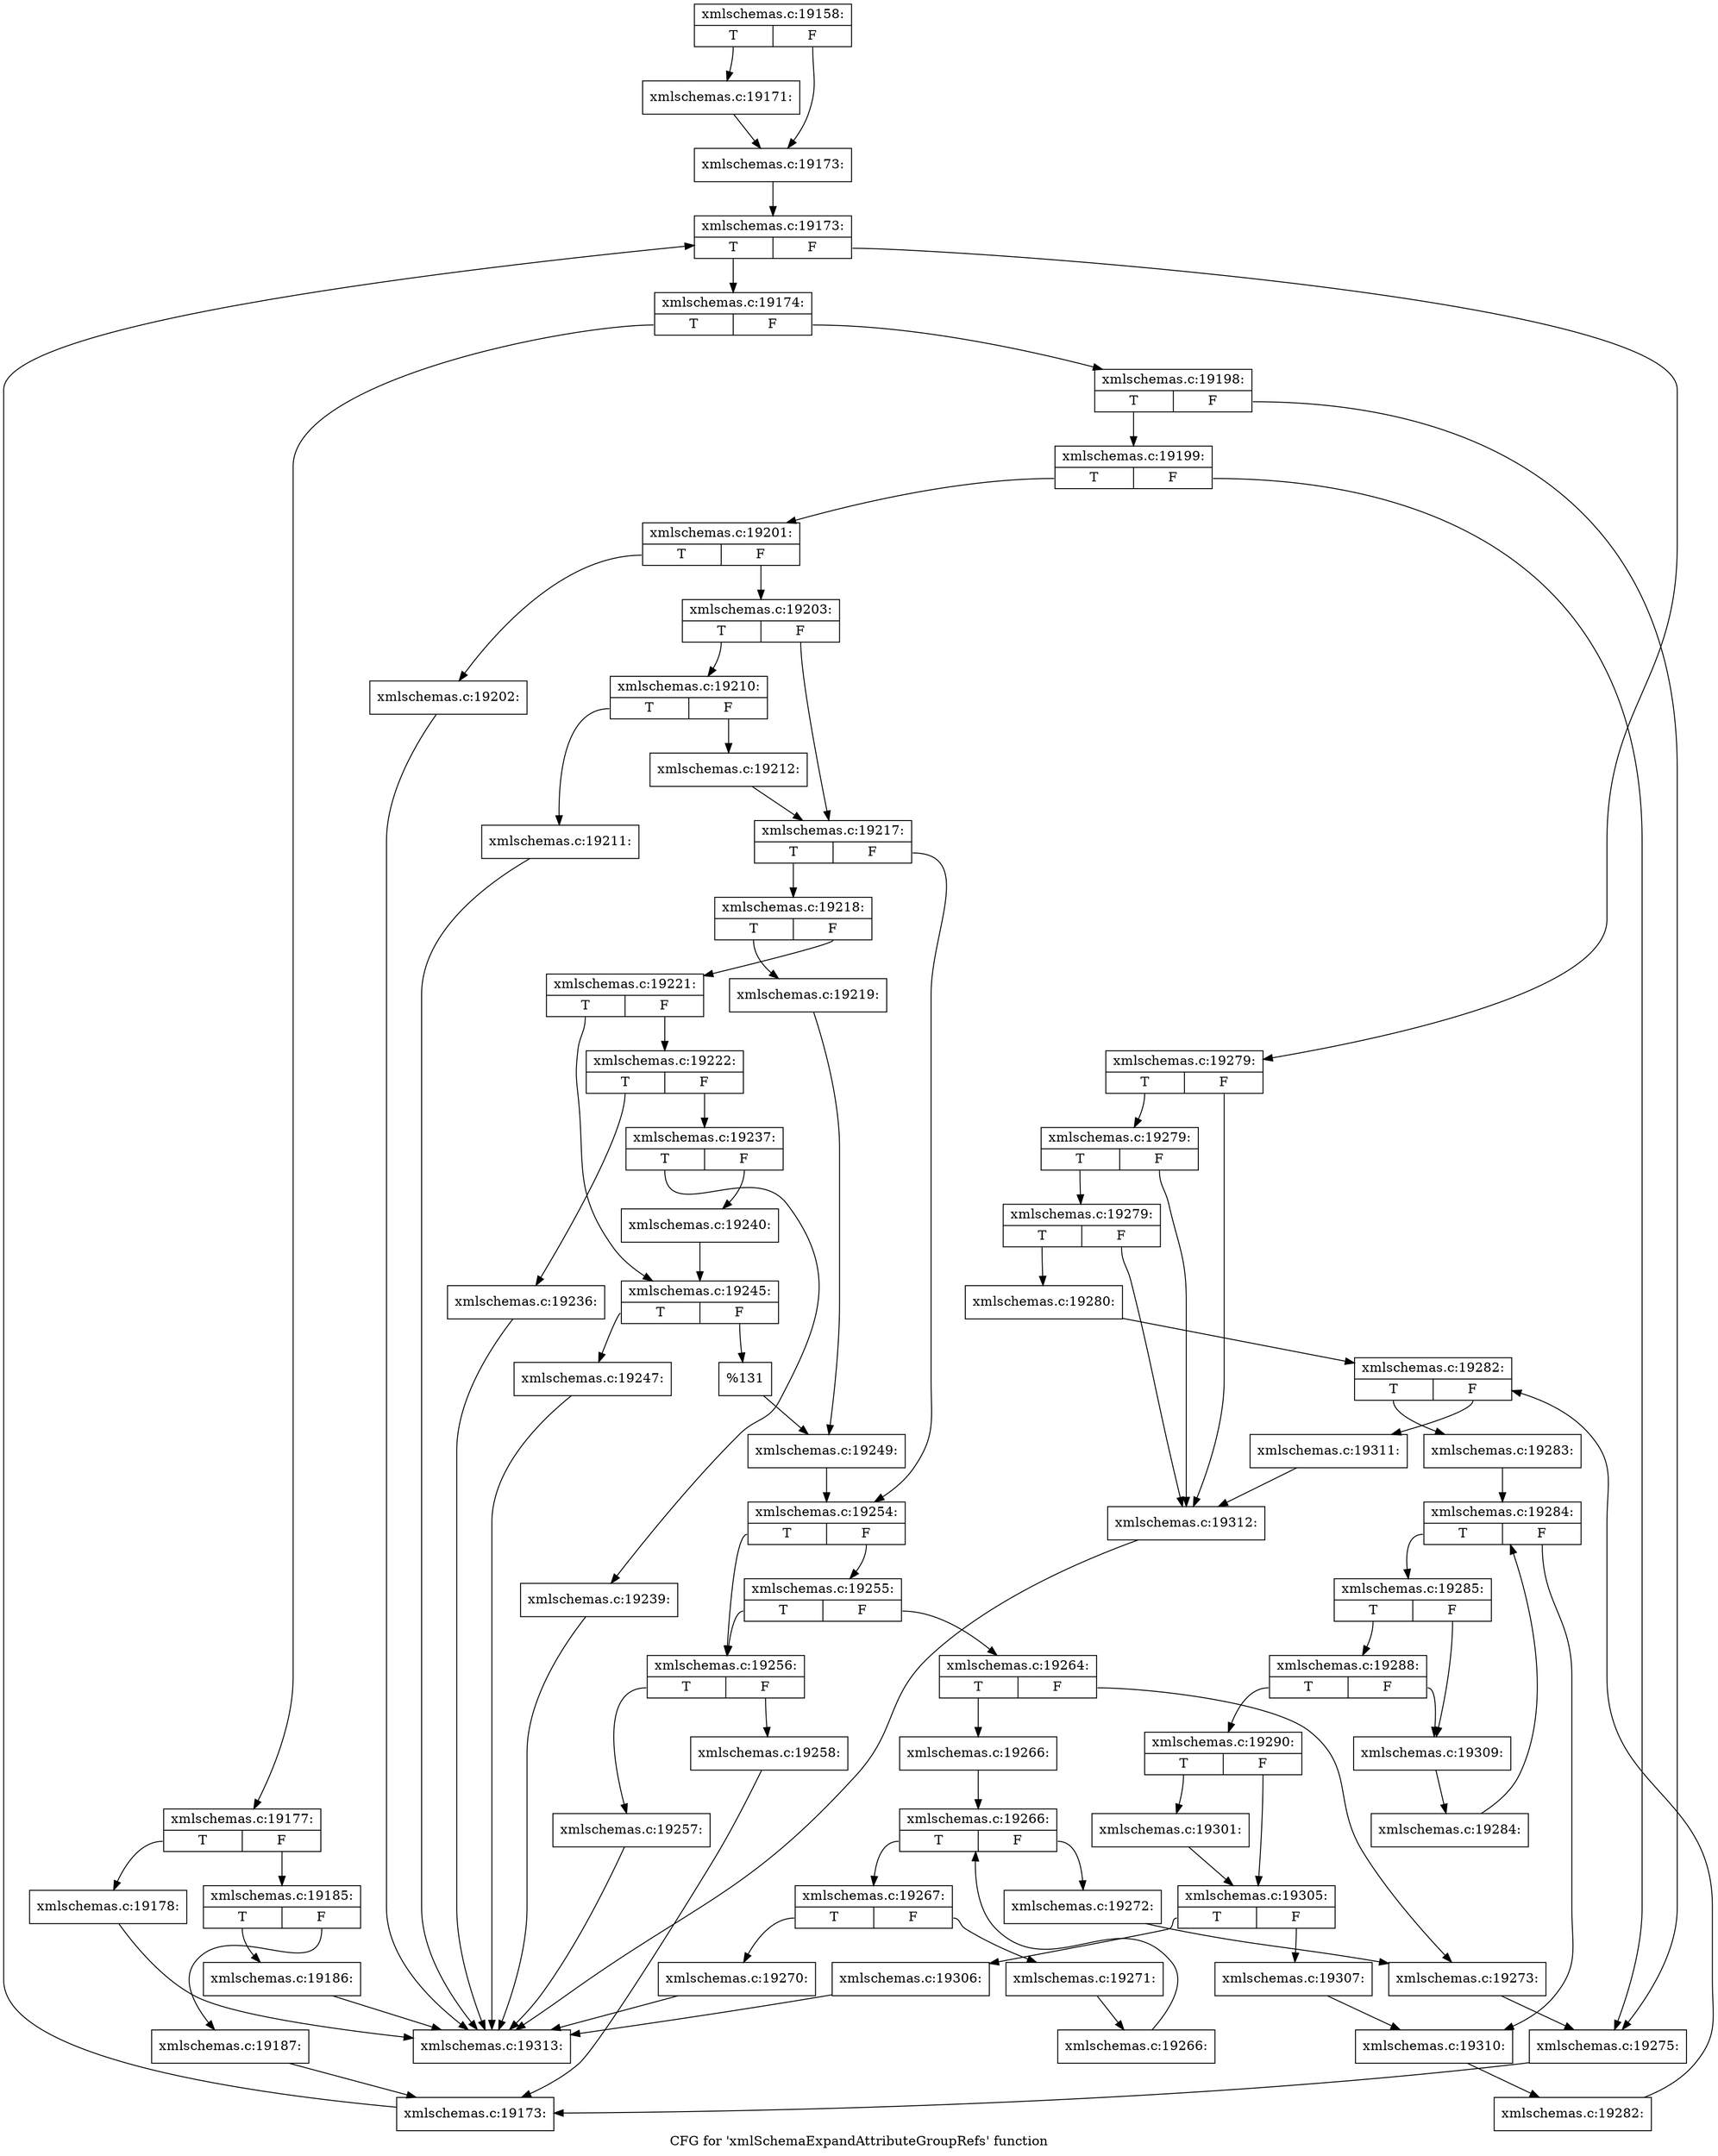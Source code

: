 digraph "CFG for 'xmlSchemaExpandAttributeGroupRefs' function" {
	label="CFG for 'xmlSchemaExpandAttributeGroupRefs' function";

	Node0x50e3180 [shape=record,label="{xmlschemas.c:19158:|{<s0>T|<s1>F}}"];
	Node0x50e3180:s0 -> Node0x50e60b0;
	Node0x50e3180:s1 -> Node0x50e6100;
	Node0x50e60b0 [shape=record,label="{xmlschemas.c:19171:}"];
	Node0x50e60b0 -> Node0x50e6100;
	Node0x50e6100 [shape=record,label="{xmlschemas.c:19173:}"];
	Node0x50e6100 -> Node0x50e6700;
	Node0x50e6700 [shape=record,label="{xmlschemas.c:19173:|{<s0>T|<s1>F}}"];
	Node0x50e6700:s0 -> Node0x50e69e0;
	Node0x50e6700:s1 -> Node0x50e6560;
	Node0x50e69e0 [shape=record,label="{xmlschemas.c:19174:|{<s0>T|<s1>F}}"];
	Node0x50e69e0:s0 -> Node0x50e72b0;
	Node0x50e69e0:s1 -> Node0x50e7300;
	Node0x50e72b0 [shape=record,label="{xmlschemas.c:19177:|{<s0>T|<s1>F}}"];
	Node0x50e72b0:s0 -> Node0x50e77f0;
	Node0x50e72b0:s1 -> Node0x50e7840;
	Node0x50e77f0 [shape=record,label="{xmlschemas.c:19178:}"];
	Node0x50e77f0 -> Node0x50e34b0;
	Node0x50e7840 [shape=record,label="{xmlschemas.c:19185:|{<s0>T|<s1>F}}"];
	Node0x50e7840:s0 -> Node0x50e8280;
	Node0x50e7840:s1 -> Node0x50e82d0;
	Node0x50e8280 [shape=record,label="{xmlschemas.c:19186:}"];
	Node0x50e8280 -> Node0x50e34b0;
	Node0x50e82d0 [shape=record,label="{xmlschemas.c:19187:}"];
	Node0x50e82d0 -> Node0x50e6950;
	Node0x50e7300 [shape=record,label="{xmlschemas.c:19198:|{<s0>T|<s1>F}}"];
	Node0x50e7300:s0 -> Node0x50e9660;
	Node0x50e7300:s1 -> Node0x50e8f50;
	Node0x50e9660 [shape=record,label="{xmlschemas.c:19199:|{<s0>T|<s1>F}}"];
	Node0x50e9660:s0 -> Node0x50e8c20;
	Node0x50e9660:s1 -> Node0x50e8f50;
	Node0x50e8c20 [shape=record,label="{xmlschemas.c:19201:|{<s0>T|<s1>F}}"];
	Node0x50e8c20:s0 -> Node0x50e9ec0;
	Node0x50e8c20:s1 -> Node0x50e9f10;
	Node0x50e9ec0 [shape=record,label="{xmlschemas.c:19202:}"];
	Node0x50e9ec0 -> Node0x50e34b0;
	Node0x50e9f10 [shape=record,label="{xmlschemas.c:19203:|{<s0>T|<s1>F}}"];
	Node0x50e9f10:s0 -> Node0x50ea8b0;
	Node0x50e9f10:s1 -> Node0x50ea900;
	Node0x50ea8b0 [shape=record,label="{xmlschemas.c:19210:|{<s0>T|<s1>F}}"];
	Node0x50ea8b0:s0 -> Node0x50eae80;
	Node0x50ea8b0:s1 -> Node0x50eaed0;
	Node0x50eae80 [shape=record,label="{xmlschemas.c:19211:}"];
	Node0x50eae80 -> Node0x50e34b0;
	Node0x50eaed0 [shape=record,label="{xmlschemas.c:19212:}"];
	Node0x50eaed0 -> Node0x50ea900;
	Node0x50ea900 [shape=record,label="{xmlschemas.c:19217:|{<s0>T|<s1>F}}"];
	Node0x50ea900:s0 -> Node0x50eb570;
	Node0x50ea900:s1 -> Node0x50eb5c0;
	Node0x50eb570 [shape=record,label="{xmlschemas.c:19218:|{<s0>T|<s1>F}}"];
	Node0x50eb570:s0 -> Node0x50eba30;
	Node0x50eb570:s1 -> Node0x50ebad0;
	Node0x50eba30 [shape=record,label="{xmlschemas.c:19219:}"];
	Node0x50eba30 -> Node0x50eba80;
	Node0x50ebad0 [shape=record,label="{xmlschemas.c:19221:|{<s0>T|<s1>F}}"];
	Node0x50ebad0:s0 -> Node0x50ec250;
	Node0x50ebad0:s1 -> Node0x50ec200;
	Node0x50ec200 [shape=record,label="{xmlschemas.c:19222:|{<s0>T|<s1>F}}"];
	Node0x50ec200:s0 -> Node0x50ecd20;
	Node0x50ec200:s1 -> Node0x50ecd70;
	Node0x50ecd20 [shape=record,label="{xmlschemas.c:19236:}"];
	Node0x50ecd20 -> Node0x50e34b0;
	Node0x50ecd70 [shape=record,label="{xmlschemas.c:19237:|{<s0>T|<s1>F}}"];
	Node0x50ecd70:s0 -> Node0x50ed1f0;
	Node0x50ecd70:s1 -> Node0x50ed240;
	Node0x50ed1f0 [shape=record,label="{xmlschemas.c:19239:}"];
	Node0x50ed1f0 -> Node0x50e34b0;
	Node0x50ed240 [shape=record,label="{xmlschemas.c:19240:}"];
	Node0x50ed240 -> Node0x50ec250;
	Node0x50ec250 [shape=record,label="{xmlschemas.c:19245:|{<s0>T|<s1>F}}"];
	Node0x50ec250:s0 -> Node0x50edcb0;
	Node0x50ec250:s1 -> Node0x50ee7b0;
	Node0x50edcb0 [shape=record,label="{xmlschemas.c:19247:}"];
	Node0x50edcb0 -> Node0x50e34b0;
	Node0x50ee7b0 [shape=record,label="{%131}"];
	Node0x50ee7b0 -> Node0x50eba80;
	Node0x50eba80 [shape=record,label="{xmlschemas.c:19249:}"];
	Node0x50eba80 -> Node0x50eb5c0;
	Node0x50eb5c0 [shape=record,label="{xmlschemas.c:19254:|{<s0>T|<s1>F}}"];
	Node0x50eb5c0:s0 -> Node0x50ed980;
	Node0x50eb5c0:s1 -> Node0x50eedf0;
	Node0x50eedf0 [shape=record,label="{xmlschemas.c:19255:|{<s0>T|<s1>F}}"];
	Node0x50eedf0:s0 -> Node0x50ed980;
	Node0x50eedf0:s1 -> Node0x50eebc0;
	Node0x50ed980 [shape=record,label="{xmlschemas.c:19256:|{<s0>T|<s1>F}}"];
	Node0x50ed980:s0 -> Node0x50efde0;
	Node0x50ed980:s1 -> Node0x50efe30;
	Node0x50efde0 [shape=record,label="{xmlschemas.c:19257:}"];
	Node0x50efde0 -> Node0x50e34b0;
	Node0x50efe30 [shape=record,label="{xmlschemas.c:19258:}"];
	Node0x50efe30 -> Node0x50e6950;
	Node0x50eebc0 [shape=record,label="{xmlschemas.c:19264:|{<s0>T|<s1>F}}"];
	Node0x50eebc0:s0 -> Node0x50f0960;
	Node0x50eebc0:s1 -> Node0x50f09b0;
	Node0x50f0960 [shape=record,label="{xmlschemas.c:19266:}"];
	Node0x50f0960 -> Node0x50f0fd0;
	Node0x50f0fd0 [shape=record,label="{xmlschemas.c:19266:|{<s0>T|<s1>F}}"];
	Node0x50f0fd0:s0 -> Node0x50f1250;
	Node0x50f0fd0:s1 -> Node0x50f0e30;
	Node0x50f1250 [shape=record,label="{xmlschemas.c:19267:|{<s0>T|<s1>F}}"];
	Node0x50f1250:s0 -> Node0x50f1800;
	Node0x50f1250:s1 -> Node0x50f1850;
	Node0x50f1800 [shape=record,label="{xmlschemas.c:19270:}"];
	Node0x50f1800 -> Node0x50e34b0;
	Node0x50f1850 [shape=record,label="{xmlschemas.c:19271:}"];
	Node0x50f1850 -> Node0x50f11c0;
	Node0x50f11c0 [shape=record,label="{xmlschemas.c:19266:}"];
	Node0x50f11c0 -> Node0x50f0fd0;
	Node0x50f0e30 [shape=record,label="{xmlschemas.c:19272:}"];
	Node0x50f0e30 -> Node0x50f09b0;
	Node0x50f09b0 [shape=record,label="{xmlschemas.c:19273:}"];
	Node0x50f09b0 -> Node0x50e8f50;
	Node0x50e8f50 [shape=record,label="{xmlschemas.c:19275:}"];
	Node0x50e8f50 -> Node0x50e6950;
	Node0x50e6950 [shape=record,label="{xmlschemas.c:19173:}"];
	Node0x50e6950 -> Node0x50e6700;
	Node0x50e6560 [shape=record,label="{xmlschemas.c:19279:|{<s0>T|<s1>F}}"];
	Node0x50e6560:s0 -> Node0x50f3270;
	Node0x50e6560:s1 -> Node0x50f31a0;
	Node0x50f3270 [shape=record,label="{xmlschemas.c:19279:|{<s0>T|<s1>F}}"];
	Node0x50f3270:s0 -> Node0x50f31f0;
	Node0x50f3270:s1 -> Node0x50f31a0;
	Node0x50f31f0 [shape=record,label="{xmlschemas.c:19279:|{<s0>T|<s1>F}}"];
	Node0x50f31f0:s0 -> Node0x50f21c0;
	Node0x50f31f0:s1 -> Node0x50f31a0;
	Node0x50f21c0 [shape=record,label="{xmlschemas.c:19280:}"];
	Node0x50f21c0 -> Node0x50f41f0;
	Node0x50f41f0 [shape=record,label="{xmlschemas.c:19282:|{<s0>T|<s1>F}}"];
	Node0x50f41f0:s0 -> Node0x50f4450;
	Node0x50f41f0:s1 -> Node0x50f3e80;
	Node0x50f4450 [shape=record,label="{xmlschemas.c:19283:}"];
	Node0x50f4450 -> Node0x50f4c40;
	Node0x50f4c40 [shape=record,label="{xmlschemas.c:19284:|{<s0>T|<s1>F}}"];
	Node0x50f4c40:s0 -> Node0x50f4ea0;
	Node0x50f4c40:s1 -> Node0x50f4ae0;
	Node0x50f4ea0 [shape=record,label="{xmlschemas.c:19285:|{<s0>T|<s1>F}}"];
	Node0x50f4ea0:s0 -> Node0x50f5790;
	Node0x50f4ea0:s1 -> Node0x50f5740;
	Node0x50f5790 [shape=record,label="{xmlschemas.c:19288:|{<s0>T|<s1>F}}"];
	Node0x50f5790:s0 -> Node0x50f56f0;
	Node0x50f5790:s1 -> Node0x50f5740;
	Node0x50f56f0 [shape=record,label="{xmlschemas.c:19290:|{<s0>T|<s1>F}}"];
	Node0x50f56f0:s0 -> Node0x4c1f9f0;
	Node0x50f56f0:s1 -> Node0x4c1fa40;
	Node0x4c1f9f0 [shape=record,label="{xmlschemas.c:19301:}"];
	Node0x4c1f9f0 -> Node0x4c1fa40;
	Node0x4c1fa40 [shape=record,label="{xmlschemas.c:19305:|{<s0>T|<s1>F}}"];
	Node0x4c1fa40:s0 -> Node0x4c1ff70;
	Node0x4c1fa40:s1 -> Node0x4c1ffc0;
	Node0x4c1ff70 [shape=record,label="{xmlschemas.c:19306:}"];
	Node0x4c1ff70 -> Node0x50e34b0;
	Node0x4c1ffc0 [shape=record,label="{xmlschemas.c:19307:}"];
	Node0x4c1ffc0 -> Node0x50f4ae0;
	Node0x50f5740 [shape=record,label="{xmlschemas.c:19309:}"];
	Node0x50f5740 -> Node0x50f4e50;
	Node0x50f4e50 [shape=record,label="{xmlschemas.c:19284:}"];
	Node0x50f4e50 -> Node0x50f4c40;
	Node0x50f4ae0 [shape=record,label="{xmlschemas.c:19310:}"];
	Node0x50f4ae0 -> Node0x50f4400;
	Node0x50f4400 [shape=record,label="{xmlschemas.c:19282:}"];
	Node0x50f4400 -> Node0x50f41f0;
	Node0x50f3e80 [shape=record,label="{xmlschemas.c:19311:}"];
	Node0x50f3e80 -> Node0x50f31a0;
	Node0x50f31a0 [shape=record,label="{xmlschemas.c:19312:}"];
	Node0x50f31a0 -> Node0x50e34b0;
	Node0x50e34b0 [shape=record,label="{xmlschemas.c:19313:}"];
}
